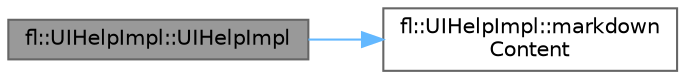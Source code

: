 digraph "fl::UIHelpImpl::UIHelpImpl"
{
 // INTERACTIVE_SVG=YES
 // LATEX_PDF_SIZE
  bgcolor="transparent";
  edge [fontname=Helvetica,fontsize=10,labelfontname=Helvetica,labelfontsize=10];
  node [fontname=Helvetica,fontsize=10,shape=box,height=0.2,width=0.4];
  rankdir="LR";
  Node1 [id="Node000001",label="fl::UIHelpImpl::UIHelpImpl",height=0.2,width=0.4,color="gray40", fillcolor="grey60", style="filled", fontcolor="black",tooltip=" "];
  Node1 -> Node2 [id="edge1_Node000001_Node000002",color="steelblue1",style="solid",tooltip=" "];
  Node2 [id="Node000002",label="fl::UIHelpImpl::markdown\lContent",height=0.2,width=0.4,color="grey40", fillcolor="white", style="filled",URL="$de/d6a/classfl_1_1_u_i_help_impl_aa4862e117ae9459a107697dd6b67cc3e.html#aa4862e117ae9459a107697dd6b67cc3e",tooltip=" "];
}
